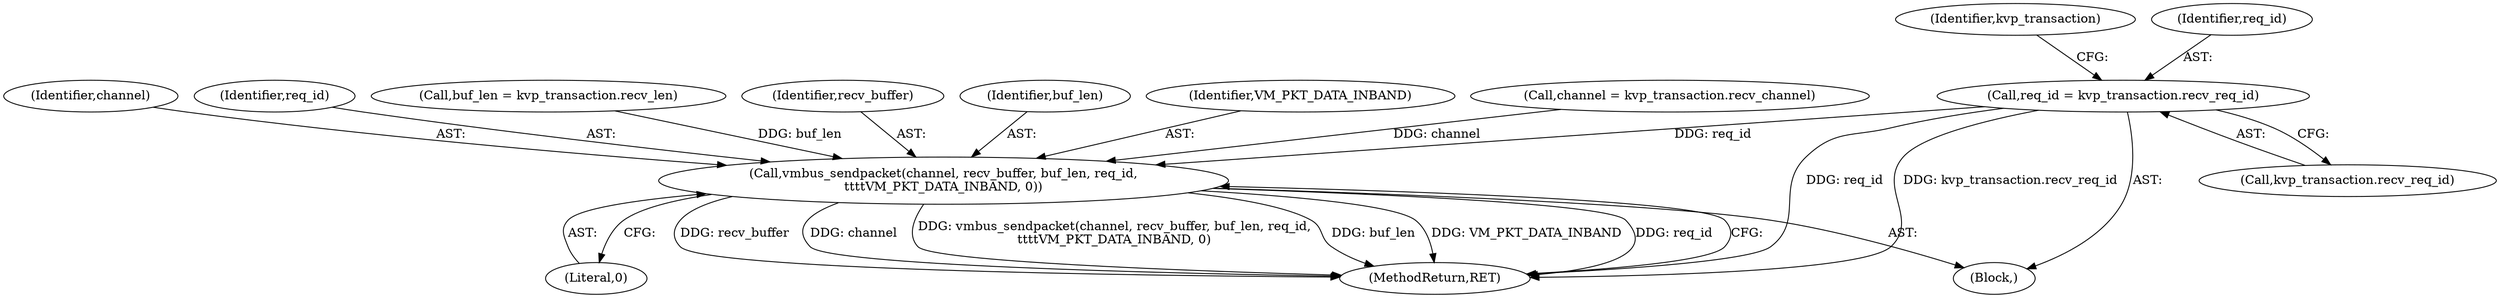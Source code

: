 digraph "0_linux_0720a06a7518c9d0c0125bd5d1f3b6264c55c3dd@API" {
"1000143" [label="(Call,req_id = kvp_transaction.recv_req_id)"];
"1000267" [label="(Call,vmbus_sendpacket(channel, recv_buffer, buf_len, req_id,\n\t\t\t\tVM_PKT_DATA_INBAND, 0))"];
"1000133" [label="(Call,buf_len = kvp_transaction.recv_len)"];
"1000274" [label="(MethodReturn,RET)"];
"1000269" [label="(Identifier,recv_buffer)"];
"1000114" [label="(Block,)"];
"1000270" [label="(Identifier,buf_len)"];
"1000145" [label="(Call,kvp_transaction.recv_req_id)"];
"1000150" [label="(Identifier,kvp_transaction)"];
"1000272" [label="(Identifier,VM_PKT_DATA_INBAND)"];
"1000267" [label="(Call,vmbus_sendpacket(channel, recv_buffer, buf_len, req_id,\n\t\t\t\tVM_PKT_DATA_INBAND, 0))"];
"1000138" [label="(Call,channel = kvp_transaction.recv_channel)"];
"1000143" [label="(Call,req_id = kvp_transaction.recv_req_id)"];
"1000268" [label="(Identifier,channel)"];
"1000271" [label="(Identifier,req_id)"];
"1000273" [label="(Literal,0)"];
"1000144" [label="(Identifier,req_id)"];
"1000143" -> "1000114"  [label="AST: "];
"1000143" -> "1000145"  [label="CFG: "];
"1000144" -> "1000143"  [label="AST: "];
"1000145" -> "1000143"  [label="AST: "];
"1000150" -> "1000143"  [label="CFG: "];
"1000143" -> "1000274"  [label="DDG: req_id"];
"1000143" -> "1000274"  [label="DDG: kvp_transaction.recv_req_id"];
"1000143" -> "1000267"  [label="DDG: req_id"];
"1000267" -> "1000114"  [label="AST: "];
"1000267" -> "1000273"  [label="CFG: "];
"1000268" -> "1000267"  [label="AST: "];
"1000269" -> "1000267"  [label="AST: "];
"1000270" -> "1000267"  [label="AST: "];
"1000271" -> "1000267"  [label="AST: "];
"1000272" -> "1000267"  [label="AST: "];
"1000273" -> "1000267"  [label="AST: "];
"1000274" -> "1000267"  [label="CFG: "];
"1000267" -> "1000274"  [label="DDG: recv_buffer"];
"1000267" -> "1000274"  [label="DDG: channel"];
"1000267" -> "1000274"  [label="DDG: vmbus_sendpacket(channel, recv_buffer, buf_len, req_id,\n\t\t\t\tVM_PKT_DATA_INBAND, 0)"];
"1000267" -> "1000274"  [label="DDG: buf_len"];
"1000267" -> "1000274"  [label="DDG: VM_PKT_DATA_INBAND"];
"1000267" -> "1000274"  [label="DDG: req_id"];
"1000138" -> "1000267"  [label="DDG: channel"];
"1000133" -> "1000267"  [label="DDG: buf_len"];
}
